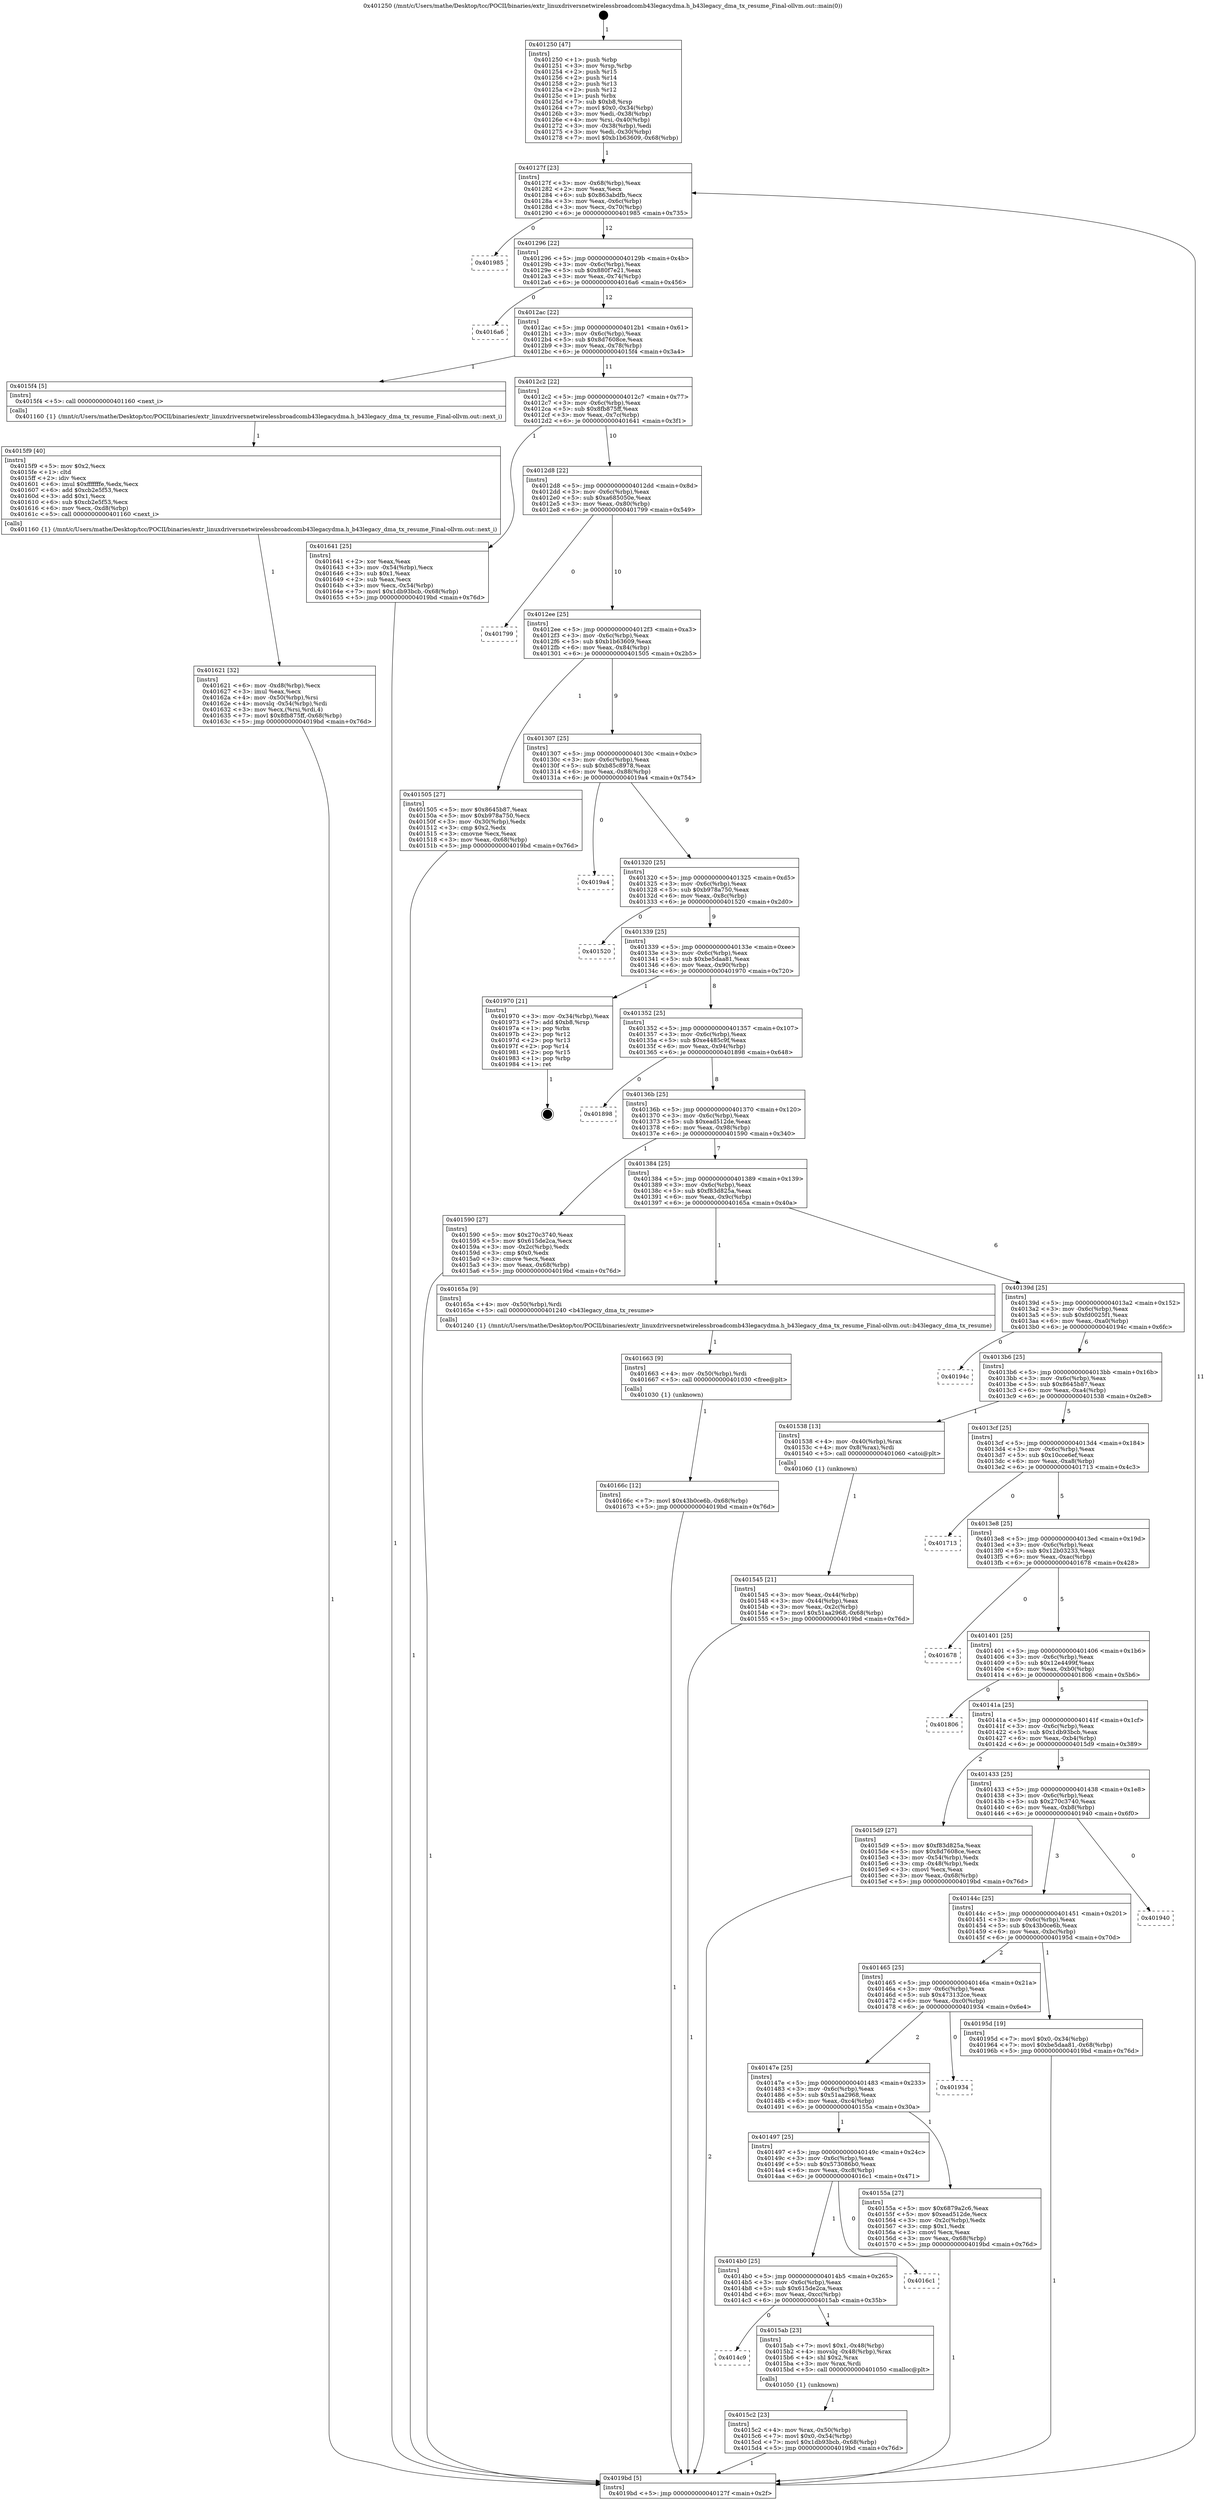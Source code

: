 digraph "0x401250" {
  label = "0x401250 (/mnt/c/Users/mathe/Desktop/tcc/POCII/binaries/extr_linuxdriversnetwirelessbroadcomb43legacydma.h_b43legacy_dma_tx_resume_Final-ollvm.out::main(0))"
  labelloc = "t"
  node[shape=record]

  Entry [label="",width=0.3,height=0.3,shape=circle,fillcolor=black,style=filled]
  "0x40127f" [label="{
     0x40127f [23]\l
     | [instrs]\l
     &nbsp;&nbsp;0x40127f \<+3\>: mov -0x68(%rbp),%eax\l
     &nbsp;&nbsp;0x401282 \<+2\>: mov %eax,%ecx\l
     &nbsp;&nbsp;0x401284 \<+6\>: sub $0x863abdfb,%ecx\l
     &nbsp;&nbsp;0x40128a \<+3\>: mov %eax,-0x6c(%rbp)\l
     &nbsp;&nbsp;0x40128d \<+3\>: mov %ecx,-0x70(%rbp)\l
     &nbsp;&nbsp;0x401290 \<+6\>: je 0000000000401985 \<main+0x735\>\l
  }"]
  "0x401985" [label="{
     0x401985\l
  }", style=dashed]
  "0x401296" [label="{
     0x401296 [22]\l
     | [instrs]\l
     &nbsp;&nbsp;0x401296 \<+5\>: jmp 000000000040129b \<main+0x4b\>\l
     &nbsp;&nbsp;0x40129b \<+3\>: mov -0x6c(%rbp),%eax\l
     &nbsp;&nbsp;0x40129e \<+5\>: sub $0x880f7e21,%eax\l
     &nbsp;&nbsp;0x4012a3 \<+3\>: mov %eax,-0x74(%rbp)\l
     &nbsp;&nbsp;0x4012a6 \<+6\>: je 00000000004016a6 \<main+0x456\>\l
  }"]
  Exit [label="",width=0.3,height=0.3,shape=circle,fillcolor=black,style=filled,peripheries=2]
  "0x4016a6" [label="{
     0x4016a6\l
  }", style=dashed]
  "0x4012ac" [label="{
     0x4012ac [22]\l
     | [instrs]\l
     &nbsp;&nbsp;0x4012ac \<+5\>: jmp 00000000004012b1 \<main+0x61\>\l
     &nbsp;&nbsp;0x4012b1 \<+3\>: mov -0x6c(%rbp),%eax\l
     &nbsp;&nbsp;0x4012b4 \<+5\>: sub $0x8d7608ce,%eax\l
     &nbsp;&nbsp;0x4012b9 \<+3\>: mov %eax,-0x78(%rbp)\l
     &nbsp;&nbsp;0x4012bc \<+6\>: je 00000000004015f4 \<main+0x3a4\>\l
  }"]
  "0x40166c" [label="{
     0x40166c [12]\l
     | [instrs]\l
     &nbsp;&nbsp;0x40166c \<+7\>: movl $0x43b0ce6b,-0x68(%rbp)\l
     &nbsp;&nbsp;0x401673 \<+5\>: jmp 00000000004019bd \<main+0x76d\>\l
  }"]
  "0x4015f4" [label="{
     0x4015f4 [5]\l
     | [instrs]\l
     &nbsp;&nbsp;0x4015f4 \<+5\>: call 0000000000401160 \<next_i\>\l
     | [calls]\l
     &nbsp;&nbsp;0x401160 \{1\} (/mnt/c/Users/mathe/Desktop/tcc/POCII/binaries/extr_linuxdriversnetwirelessbroadcomb43legacydma.h_b43legacy_dma_tx_resume_Final-ollvm.out::next_i)\l
  }"]
  "0x4012c2" [label="{
     0x4012c2 [22]\l
     | [instrs]\l
     &nbsp;&nbsp;0x4012c2 \<+5\>: jmp 00000000004012c7 \<main+0x77\>\l
     &nbsp;&nbsp;0x4012c7 \<+3\>: mov -0x6c(%rbp),%eax\l
     &nbsp;&nbsp;0x4012ca \<+5\>: sub $0x8fb875ff,%eax\l
     &nbsp;&nbsp;0x4012cf \<+3\>: mov %eax,-0x7c(%rbp)\l
     &nbsp;&nbsp;0x4012d2 \<+6\>: je 0000000000401641 \<main+0x3f1\>\l
  }"]
  "0x401663" [label="{
     0x401663 [9]\l
     | [instrs]\l
     &nbsp;&nbsp;0x401663 \<+4\>: mov -0x50(%rbp),%rdi\l
     &nbsp;&nbsp;0x401667 \<+5\>: call 0000000000401030 \<free@plt\>\l
     | [calls]\l
     &nbsp;&nbsp;0x401030 \{1\} (unknown)\l
  }"]
  "0x401641" [label="{
     0x401641 [25]\l
     | [instrs]\l
     &nbsp;&nbsp;0x401641 \<+2\>: xor %eax,%eax\l
     &nbsp;&nbsp;0x401643 \<+3\>: mov -0x54(%rbp),%ecx\l
     &nbsp;&nbsp;0x401646 \<+3\>: sub $0x1,%eax\l
     &nbsp;&nbsp;0x401649 \<+2\>: sub %eax,%ecx\l
     &nbsp;&nbsp;0x40164b \<+3\>: mov %ecx,-0x54(%rbp)\l
     &nbsp;&nbsp;0x40164e \<+7\>: movl $0x1db93bcb,-0x68(%rbp)\l
     &nbsp;&nbsp;0x401655 \<+5\>: jmp 00000000004019bd \<main+0x76d\>\l
  }"]
  "0x4012d8" [label="{
     0x4012d8 [22]\l
     | [instrs]\l
     &nbsp;&nbsp;0x4012d8 \<+5\>: jmp 00000000004012dd \<main+0x8d\>\l
     &nbsp;&nbsp;0x4012dd \<+3\>: mov -0x6c(%rbp),%eax\l
     &nbsp;&nbsp;0x4012e0 \<+5\>: sub $0xa685050e,%eax\l
     &nbsp;&nbsp;0x4012e5 \<+3\>: mov %eax,-0x80(%rbp)\l
     &nbsp;&nbsp;0x4012e8 \<+6\>: je 0000000000401799 \<main+0x549\>\l
  }"]
  "0x401621" [label="{
     0x401621 [32]\l
     | [instrs]\l
     &nbsp;&nbsp;0x401621 \<+6\>: mov -0xd8(%rbp),%ecx\l
     &nbsp;&nbsp;0x401627 \<+3\>: imul %eax,%ecx\l
     &nbsp;&nbsp;0x40162a \<+4\>: mov -0x50(%rbp),%rsi\l
     &nbsp;&nbsp;0x40162e \<+4\>: movslq -0x54(%rbp),%rdi\l
     &nbsp;&nbsp;0x401632 \<+3\>: mov %ecx,(%rsi,%rdi,4)\l
     &nbsp;&nbsp;0x401635 \<+7\>: movl $0x8fb875ff,-0x68(%rbp)\l
     &nbsp;&nbsp;0x40163c \<+5\>: jmp 00000000004019bd \<main+0x76d\>\l
  }"]
  "0x401799" [label="{
     0x401799\l
  }", style=dashed]
  "0x4012ee" [label="{
     0x4012ee [25]\l
     | [instrs]\l
     &nbsp;&nbsp;0x4012ee \<+5\>: jmp 00000000004012f3 \<main+0xa3\>\l
     &nbsp;&nbsp;0x4012f3 \<+3\>: mov -0x6c(%rbp),%eax\l
     &nbsp;&nbsp;0x4012f6 \<+5\>: sub $0xb1b63609,%eax\l
     &nbsp;&nbsp;0x4012fb \<+6\>: mov %eax,-0x84(%rbp)\l
     &nbsp;&nbsp;0x401301 \<+6\>: je 0000000000401505 \<main+0x2b5\>\l
  }"]
  "0x4015f9" [label="{
     0x4015f9 [40]\l
     | [instrs]\l
     &nbsp;&nbsp;0x4015f9 \<+5\>: mov $0x2,%ecx\l
     &nbsp;&nbsp;0x4015fe \<+1\>: cltd\l
     &nbsp;&nbsp;0x4015ff \<+2\>: idiv %ecx\l
     &nbsp;&nbsp;0x401601 \<+6\>: imul $0xfffffffe,%edx,%ecx\l
     &nbsp;&nbsp;0x401607 \<+6\>: add $0xcb2e5f53,%ecx\l
     &nbsp;&nbsp;0x40160d \<+3\>: add $0x1,%ecx\l
     &nbsp;&nbsp;0x401610 \<+6\>: sub $0xcb2e5f53,%ecx\l
     &nbsp;&nbsp;0x401616 \<+6\>: mov %ecx,-0xd8(%rbp)\l
     &nbsp;&nbsp;0x40161c \<+5\>: call 0000000000401160 \<next_i\>\l
     | [calls]\l
     &nbsp;&nbsp;0x401160 \{1\} (/mnt/c/Users/mathe/Desktop/tcc/POCII/binaries/extr_linuxdriversnetwirelessbroadcomb43legacydma.h_b43legacy_dma_tx_resume_Final-ollvm.out::next_i)\l
  }"]
  "0x401505" [label="{
     0x401505 [27]\l
     | [instrs]\l
     &nbsp;&nbsp;0x401505 \<+5\>: mov $0x8645b87,%eax\l
     &nbsp;&nbsp;0x40150a \<+5\>: mov $0xb978a750,%ecx\l
     &nbsp;&nbsp;0x40150f \<+3\>: mov -0x30(%rbp),%edx\l
     &nbsp;&nbsp;0x401512 \<+3\>: cmp $0x2,%edx\l
     &nbsp;&nbsp;0x401515 \<+3\>: cmovne %ecx,%eax\l
     &nbsp;&nbsp;0x401518 \<+3\>: mov %eax,-0x68(%rbp)\l
     &nbsp;&nbsp;0x40151b \<+5\>: jmp 00000000004019bd \<main+0x76d\>\l
  }"]
  "0x401307" [label="{
     0x401307 [25]\l
     | [instrs]\l
     &nbsp;&nbsp;0x401307 \<+5\>: jmp 000000000040130c \<main+0xbc\>\l
     &nbsp;&nbsp;0x40130c \<+3\>: mov -0x6c(%rbp),%eax\l
     &nbsp;&nbsp;0x40130f \<+5\>: sub $0xb85c8978,%eax\l
     &nbsp;&nbsp;0x401314 \<+6\>: mov %eax,-0x88(%rbp)\l
     &nbsp;&nbsp;0x40131a \<+6\>: je 00000000004019a4 \<main+0x754\>\l
  }"]
  "0x4019bd" [label="{
     0x4019bd [5]\l
     | [instrs]\l
     &nbsp;&nbsp;0x4019bd \<+5\>: jmp 000000000040127f \<main+0x2f\>\l
  }"]
  "0x401250" [label="{
     0x401250 [47]\l
     | [instrs]\l
     &nbsp;&nbsp;0x401250 \<+1\>: push %rbp\l
     &nbsp;&nbsp;0x401251 \<+3\>: mov %rsp,%rbp\l
     &nbsp;&nbsp;0x401254 \<+2\>: push %r15\l
     &nbsp;&nbsp;0x401256 \<+2\>: push %r14\l
     &nbsp;&nbsp;0x401258 \<+2\>: push %r13\l
     &nbsp;&nbsp;0x40125a \<+2\>: push %r12\l
     &nbsp;&nbsp;0x40125c \<+1\>: push %rbx\l
     &nbsp;&nbsp;0x40125d \<+7\>: sub $0xb8,%rsp\l
     &nbsp;&nbsp;0x401264 \<+7\>: movl $0x0,-0x34(%rbp)\l
     &nbsp;&nbsp;0x40126b \<+3\>: mov %edi,-0x38(%rbp)\l
     &nbsp;&nbsp;0x40126e \<+4\>: mov %rsi,-0x40(%rbp)\l
     &nbsp;&nbsp;0x401272 \<+3\>: mov -0x38(%rbp),%edi\l
     &nbsp;&nbsp;0x401275 \<+3\>: mov %edi,-0x30(%rbp)\l
     &nbsp;&nbsp;0x401278 \<+7\>: movl $0xb1b63609,-0x68(%rbp)\l
  }"]
  "0x4015c2" [label="{
     0x4015c2 [23]\l
     | [instrs]\l
     &nbsp;&nbsp;0x4015c2 \<+4\>: mov %rax,-0x50(%rbp)\l
     &nbsp;&nbsp;0x4015c6 \<+7\>: movl $0x0,-0x54(%rbp)\l
     &nbsp;&nbsp;0x4015cd \<+7\>: movl $0x1db93bcb,-0x68(%rbp)\l
     &nbsp;&nbsp;0x4015d4 \<+5\>: jmp 00000000004019bd \<main+0x76d\>\l
  }"]
  "0x4019a4" [label="{
     0x4019a4\l
  }", style=dashed]
  "0x401320" [label="{
     0x401320 [25]\l
     | [instrs]\l
     &nbsp;&nbsp;0x401320 \<+5\>: jmp 0000000000401325 \<main+0xd5\>\l
     &nbsp;&nbsp;0x401325 \<+3\>: mov -0x6c(%rbp),%eax\l
     &nbsp;&nbsp;0x401328 \<+5\>: sub $0xb978a750,%eax\l
     &nbsp;&nbsp;0x40132d \<+6\>: mov %eax,-0x8c(%rbp)\l
     &nbsp;&nbsp;0x401333 \<+6\>: je 0000000000401520 \<main+0x2d0\>\l
  }"]
  "0x4014c9" [label="{
     0x4014c9\l
  }", style=dashed]
  "0x401520" [label="{
     0x401520\l
  }", style=dashed]
  "0x401339" [label="{
     0x401339 [25]\l
     | [instrs]\l
     &nbsp;&nbsp;0x401339 \<+5\>: jmp 000000000040133e \<main+0xee\>\l
     &nbsp;&nbsp;0x40133e \<+3\>: mov -0x6c(%rbp),%eax\l
     &nbsp;&nbsp;0x401341 \<+5\>: sub $0xbe5daa81,%eax\l
     &nbsp;&nbsp;0x401346 \<+6\>: mov %eax,-0x90(%rbp)\l
     &nbsp;&nbsp;0x40134c \<+6\>: je 0000000000401970 \<main+0x720\>\l
  }"]
  "0x4015ab" [label="{
     0x4015ab [23]\l
     | [instrs]\l
     &nbsp;&nbsp;0x4015ab \<+7\>: movl $0x1,-0x48(%rbp)\l
     &nbsp;&nbsp;0x4015b2 \<+4\>: movslq -0x48(%rbp),%rax\l
     &nbsp;&nbsp;0x4015b6 \<+4\>: shl $0x2,%rax\l
     &nbsp;&nbsp;0x4015ba \<+3\>: mov %rax,%rdi\l
     &nbsp;&nbsp;0x4015bd \<+5\>: call 0000000000401050 \<malloc@plt\>\l
     | [calls]\l
     &nbsp;&nbsp;0x401050 \{1\} (unknown)\l
  }"]
  "0x401970" [label="{
     0x401970 [21]\l
     | [instrs]\l
     &nbsp;&nbsp;0x401970 \<+3\>: mov -0x34(%rbp),%eax\l
     &nbsp;&nbsp;0x401973 \<+7\>: add $0xb8,%rsp\l
     &nbsp;&nbsp;0x40197a \<+1\>: pop %rbx\l
     &nbsp;&nbsp;0x40197b \<+2\>: pop %r12\l
     &nbsp;&nbsp;0x40197d \<+2\>: pop %r13\l
     &nbsp;&nbsp;0x40197f \<+2\>: pop %r14\l
     &nbsp;&nbsp;0x401981 \<+2\>: pop %r15\l
     &nbsp;&nbsp;0x401983 \<+1\>: pop %rbp\l
     &nbsp;&nbsp;0x401984 \<+1\>: ret\l
  }"]
  "0x401352" [label="{
     0x401352 [25]\l
     | [instrs]\l
     &nbsp;&nbsp;0x401352 \<+5\>: jmp 0000000000401357 \<main+0x107\>\l
     &nbsp;&nbsp;0x401357 \<+3\>: mov -0x6c(%rbp),%eax\l
     &nbsp;&nbsp;0x40135a \<+5\>: sub $0xe4485c9f,%eax\l
     &nbsp;&nbsp;0x40135f \<+6\>: mov %eax,-0x94(%rbp)\l
     &nbsp;&nbsp;0x401365 \<+6\>: je 0000000000401898 \<main+0x648\>\l
  }"]
  "0x4014b0" [label="{
     0x4014b0 [25]\l
     | [instrs]\l
     &nbsp;&nbsp;0x4014b0 \<+5\>: jmp 00000000004014b5 \<main+0x265\>\l
     &nbsp;&nbsp;0x4014b5 \<+3\>: mov -0x6c(%rbp),%eax\l
     &nbsp;&nbsp;0x4014b8 \<+5\>: sub $0x615de2ca,%eax\l
     &nbsp;&nbsp;0x4014bd \<+6\>: mov %eax,-0xcc(%rbp)\l
     &nbsp;&nbsp;0x4014c3 \<+6\>: je 00000000004015ab \<main+0x35b\>\l
  }"]
  "0x401898" [label="{
     0x401898\l
  }", style=dashed]
  "0x40136b" [label="{
     0x40136b [25]\l
     | [instrs]\l
     &nbsp;&nbsp;0x40136b \<+5\>: jmp 0000000000401370 \<main+0x120\>\l
     &nbsp;&nbsp;0x401370 \<+3\>: mov -0x6c(%rbp),%eax\l
     &nbsp;&nbsp;0x401373 \<+5\>: sub $0xead512de,%eax\l
     &nbsp;&nbsp;0x401378 \<+6\>: mov %eax,-0x98(%rbp)\l
     &nbsp;&nbsp;0x40137e \<+6\>: je 0000000000401590 \<main+0x340\>\l
  }"]
  "0x4016c1" [label="{
     0x4016c1\l
  }", style=dashed]
  "0x401590" [label="{
     0x401590 [27]\l
     | [instrs]\l
     &nbsp;&nbsp;0x401590 \<+5\>: mov $0x270c3740,%eax\l
     &nbsp;&nbsp;0x401595 \<+5\>: mov $0x615de2ca,%ecx\l
     &nbsp;&nbsp;0x40159a \<+3\>: mov -0x2c(%rbp),%edx\l
     &nbsp;&nbsp;0x40159d \<+3\>: cmp $0x0,%edx\l
     &nbsp;&nbsp;0x4015a0 \<+3\>: cmove %ecx,%eax\l
     &nbsp;&nbsp;0x4015a3 \<+3\>: mov %eax,-0x68(%rbp)\l
     &nbsp;&nbsp;0x4015a6 \<+5\>: jmp 00000000004019bd \<main+0x76d\>\l
  }"]
  "0x401384" [label="{
     0x401384 [25]\l
     | [instrs]\l
     &nbsp;&nbsp;0x401384 \<+5\>: jmp 0000000000401389 \<main+0x139\>\l
     &nbsp;&nbsp;0x401389 \<+3\>: mov -0x6c(%rbp),%eax\l
     &nbsp;&nbsp;0x40138c \<+5\>: sub $0xf83d825a,%eax\l
     &nbsp;&nbsp;0x401391 \<+6\>: mov %eax,-0x9c(%rbp)\l
     &nbsp;&nbsp;0x401397 \<+6\>: je 000000000040165a \<main+0x40a\>\l
  }"]
  "0x401497" [label="{
     0x401497 [25]\l
     | [instrs]\l
     &nbsp;&nbsp;0x401497 \<+5\>: jmp 000000000040149c \<main+0x24c\>\l
     &nbsp;&nbsp;0x40149c \<+3\>: mov -0x6c(%rbp),%eax\l
     &nbsp;&nbsp;0x40149f \<+5\>: sub $0x573086b0,%eax\l
     &nbsp;&nbsp;0x4014a4 \<+6\>: mov %eax,-0xc8(%rbp)\l
     &nbsp;&nbsp;0x4014aa \<+6\>: je 00000000004016c1 \<main+0x471\>\l
  }"]
  "0x40165a" [label="{
     0x40165a [9]\l
     | [instrs]\l
     &nbsp;&nbsp;0x40165a \<+4\>: mov -0x50(%rbp),%rdi\l
     &nbsp;&nbsp;0x40165e \<+5\>: call 0000000000401240 \<b43legacy_dma_tx_resume\>\l
     | [calls]\l
     &nbsp;&nbsp;0x401240 \{1\} (/mnt/c/Users/mathe/Desktop/tcc/POCII/binaries/extr_linuxdriversnetwirelessbroadcomb43legacydma.h_b43legacy_dma_tx_resume_Final-ollvm.out::b43legacy_dma_tx_resume)\l
  }"]
  "0x40139d" [label="{
     0x40139d [25]\l
     | [instrs]\l
     &nbsp;&nbsp;0x40139d \<+5\>: jmp 00000000004013a2 \<main+0x152\>\l
     &nbsp;&nbsp;0x4013a2 \<+3\>: mov -0x6c(%rbp),%eax\l
     &nbsp;&nbsp;0x4013a5 \<+5\>: sub $0xfd0025f1,%eax\l
     &nbsp;&nbsp;0x4013aa \<+6\>: mov %eax,-0xa0(%rbp)\l
     &nbsp;&nbsp;0x4013b0 \<+6\>: je 000000000040194c \<main+0x6fc\>\l
  }"]
  "0x40155a" [label="{
     0x40155a [27]\l
     | [instrs]\l
     &nbsp;&nbsp;0x40155a \<+5\>: mov $0x6879a2c6,%eax\l
     &nbsp;&nbsp;0x40155f \<+5\>: mov $0xead512de,%ecx\l
     &nbsp;&nbsp;0x401564 \<+3\>: mov -0x2c(%rbp),%edx\l
     &nbsp;&nbsp;0x401567 \<+3\>: cmp $0x1,%edx\l
     &nbsp;&nbsp;0x40156a \<+3\>: cmovl %ecx,%eax\l
     &nbsp;&nbsp;0x40156d \<+3\>: mov %eax,-0x68(%rbp)\l
     &nbsp;&nbsp;0x401570 \<+5\>: jmp 00000000004019bd \<main+0x76d\>\l
  }"]
  "0x40194c" [label="{
     0x40194c\l
  }", style=dashed]
  "0x4013b6" [label="{
     0x4013b6 [25]\l
     | [instrs]\l
     &nbsp;&nbsp;0x4013b6 \<+5\>: jmp 00000000004013bb \<main+0x16b\>\l
     &nbsp;&nbsp;0x4013bb \<+3\>: mov -0x6c(%rbp),%eax\l
     &nbsp;&nbsp;0x4013be \<+5\>: sub $0x8645b87,%eax\l
     &nbsp;&nbsp;0x4013c3 \<+6\>: mov %eax,-0xa4(%rbp)\l
     &nbsp;&nbsp;0x4013c9 \<+6\>: je 0000000000401538 \<main+0x2e8\>\l
  }"]
  "0x40147e" [label="{
     0x40147e [25]\l
     | [instrs]\l
     &nbsp;&nbsp;0x40147e \<+5\>: jmp 0000000000401483 \<main+0x233\>\l
     &nbsp;&nbsp;0x401483 \<+3\>: mov -0x6c(%rbp),%eax\l
     &nbsp;&nbsp;0x401486 \<+5\>: sub $0x51aa2968,%eax\l
     &nbsp;&nbsp;0x40148b \<+6\>: mov %eax,-0xc4(%rbp)\l
     &nbsp;&nbsp;0x401491 \<+6\>: je 000000000040155a \<main+0x30a\>\l
  }"]
  "0x401538" [label="{
     0x401538 [13]\l
     | [instrs]\l
     &nbsp;&nbsp;0x401538 \<+4\>: mov -0x40(%rbp),%rax\l
     &nbsp;&nbsp;0x40153c \<+4\>: mov 0x8(%rax),%rdi\l
     &nbsp;&nbsp;0x401540 \<+5\>: call 0000000000401060 \<atoi@plt\>\l
     | [calls]\l
     &nbsp;&nbsp;0x401060 \{1\} (unknown)\l
  }"]
  "0x4013cf" [label="{
     0x4013cf [25]\l
     | [instrs]\l
     &nbsp;&nbsp;0x4013cf \<+5\>: jmp 00000000004013d4 \<main+0x184\>\l
     &nbsp;&nbsp;0x4013d4 \<+3\>: mov -0x6c(%rbp),%eax\l
     &nbsp;&nbsp;0x4013d7 \<+5\>: sub $0x10cce6ef,%eax\l
     &nbsp;&nbsp;0x4013dc \<+6\>: mov %eax,-0xa8(%rbp)\l
     &nbsp;&nbsp;0x4013e2 \<+6\>: je 0000000000401713 \<main+0x4c3\>\l
  }"]
  "0x401545" [label="{
     0x401545 [21]\l
     | [instrs]\l
     &nbsp;&nbsp;0x401545 \<+3\>: mov %eax,-0x44(%rbp)\l
     &nbsp;&nbsp;0x401548 \<+3\>: mov -0x44(%rbp),%eax\l
     &nbsp;&nbsp;0x40154b \<+3\>: mov %eax,-0x2c(%rbp)\l
     &nbsp;&nbsp;0x40154e \<+7\>: movl $0x51aa2968,-0x68(%rbp)\l
     &nbsp;&nbsp;0x401555 \<+5\>: jmp 00000000004019bd \<main+0x76d\>\l
  }"]
  "0x401934" [label="{
     0x401934\l
  }", style=dashed]
  "0x401713" [label="{
     0x401713\l
  }", style=dashed]
  "0x4013e8" [label="{
     0x4013e8 [25]\l
     | [instrs]\l
     &nbsp;&nbsp;0x4013e8 \<+5\>: jmp 00000000004013ed \<main+0x19d\>\l
     &nbsp;&nbsp;0x4013ed \<+3\>: mov -0x6c(%rbp),%eax\l
     &nbsp;&nbsp;0x4013f0 \<+5\>: sub $0x12b03233,%eax\l
     &nbsp;&nbsp;0x4013f5 \<+6\>: mov %eax,-0xac(%rbp)\l
     &nbsp;&nbsp;0x4013fb \<+6\>: je 0000000000401678 \<main+0x428\>\l
  }"]
  "0x401465" [label="{
     0x401465 [25]\l
     | [instrs]\l
     &nbsp;&nbsp;0x401465 \<+5\>: jmp 000000000040146a \<main+0x21a\>\l
     &nbsp;&nbsp;0x40146a \<+3\>: mov -0x6c(%rbp),%eax\l
     &nbsp;&nbsp;0x40146d \<+5\>: sub $0x473132ce,%eax\l
     &nbsp;&nbsp;0x401472 \<+6\>: mov %eax,-0xc0(%rbp)\l
     &nbsp;&nbsp;0x401478 \<+6\>: je 0000000000401934 \<main+0x6e4\>\l
  }"]
  "0x401678" [label="{
     0x401678\l
  }", style=dashed]
  "0x401401" [label="{
     0x401401 [25]\l
     | [instrs]\l
     &nbsp;&nbsp;0x401401 \<+5\>: jmp 0000000000401406 \<main+0x1b6\>\l
     &nbsp;&nbsp;0x401406 \<+3\>: mov -0x6c(%rbp),%eax\l
     &nbsp;&nbsp;0x401409 \<+5\>: sub $0x12e4499f,%eax\l
     &nbsp;&nbsp;0x40140e \<+6\>: mov %eax,-0xb0(%rbp)\l
     &nbsp;&nbsp;0x401414 \<+6\>: je 0000000000401806 \<main+0x5b6\>\l
  }"]
  "0x40195d" [label="{
     0x40195d [19]\l
     | [instrs]\l
     &nbsp;&nbsp;0x40195d \<+7\>: movl $0x0,-0x34(%rbp)\l
     &nbsp;&nbsp;0x401964 \<+7\>: movl $0xbe5daa81,-0x68(%rbp)\l
     &nbsp;&nbsp;0x40196b \<+5\>: jmp 00000000004019bd \<main+0x76d\>\l
  }"]
  "0x401806" [label="{
     0x401806\l
  }", style=dashed]
  "0x40141a" [label="{
     0x40141a [25]\l
     | [instrs]\l
     &nbsp;&nbsp;0x40141a \<+5\>: jmp 000000000040141f \<main+0x1cf\>\l
     &nbsp;&nbsp;0x40141f \<+3\>: mov -0x6c(%rbp),%eax\l
     &nbsp;&nbsp;0x401422 \<+5\>: sub $0x1db93bcb,%eax\l
     &nbsp;&nbsp;0x401427 \<+6\>: mov %eax,-0xb4(%rbp)\l
     &nbsp;&nbsp;0x40142d \<+6\>: je 00000000004015d9 \<main+0x389\>\l
  }"]
  "0x40144c" [label="{
     0x40144c [25]\l
     | [instrs]\l
     &nbsp;&nbsp;0x40144c \<+5\>: jmp 0000000000401451 \<main+0x201\>\l
     &nbsp;&nbsp;0x401451 \<+3\>: mov -0x6c(%rbp),%eax\l
     &nbsp;&nbsp;0x401454 \<+5\>: sub $0x43b0ce6b,%eax\l
     &nbsp;&nbsp;0x401459 \<+6\>: mov %eax,-0xbc(%rbp)\l
     &nbsp;&nbsp;0x40145f \<+6\>: je 000000000040195d \<main+0x70d\>\l
  }"]
  "0x4015d9" [label="{
     0x4015d9 [27]\l
     | [instrs]\l
     &nbsp;&nbsp;0x4015d9 \<+5\>: mov $0xf83d825a,%eax\l
     &nbsp;&nbsp;0x4015de \<+5\>: mov $0x8d7608ce,%ecx\l
     &nbsp;&nbsp;0x4015e3 \<+3\>: mov -0x54(%rbp),%edx\l
     &nbsp;&nbsp;0x4015e6 \<+3\>: cmp -0x48(%rbp),%edx\l
     &nbsp;&nbsp;0x4015e9 \<+3\>: cmovl %ecx,%eax\l
     &nbsp;&nbsp;0x4015ec \<+3\>: mov %eax,-0x68(%rbp)\l
     &nbsp;&nbsp;0x4015ef \<+5\>: jmp 00000000004019bd \<main+0x76d\>\l
  }"]
  "0x401433" [label="{
     0x401433 [25]\l
     | [instrs]\l
     &nbsp;&nbsp;0x401433 \<+5\>: jmp 0000000000401438 \<main+0x1e8\>\l
     &nbsp;&nbsp;0x401438 \<+3\>: mov -0x6c(%rbp),%eax\l
     &nbsp;&nbsp;0x40143b \<+5\>: sub $0x270c3740,%eax\l
     &nbsp;&nbsp;0x401440 \<+6\>: mov %eax,-0xb8(%rbp)\l
     &nbsp;&nbsp;0x401446 \<+6\>: je 0000000000401940 \<main+0x6f0\>\l
  }"]
  "0x401940" [label="{
     0x401940\l
  }", style=dashed]
  Entry -> "0x401250" [label=" 1"]
  "0x40127f" -> "0x401985" [label=" 0"]
  "0x40127f" -> "0x401296" [label=" 12"]
  "0x401970" -> Exit [label=" 1"]
  "0x401296" -> "0x4016a6" [label=" 0"]
  "0x401296" -> "0x4012ac" [label=" 12"]
  "0x40195d" -> "0x4019bd" [label=" 1"]
  "0x4012ac" -> "0x4015f4" [label=" 1"]
  "0x4012ac" -> "0x4012c2" [label=" 11"]
  "0x40166c" -> "0x4019bd" [label=" 1"]
  "0x4012c2" -> "0x401641" [label=" 1"]
  "0x4012c2" -> "0x4012d8" [label=" 10"]
  "0x401663" -> "0x40166c" [label=" 1"]
  "0x4012d8" -> "0x401799" [label=" 0"]
  "0x4012d8" -> "0x4012ee" [label=" 10"]
  "0x40165a" -> "0x401663" [label=" 1"]
  "0x4012ee" -> "0x401505" [label=" 1"]
  "0x4012ee" -> "0x401307" [label=" 9"]
  "0x401505" -> "0x4019bd" [label=" 1"]
  "0x401250" -> "0x40127f" [label=" 1"]
  "0x4019bd" -> "0x40127f" [label=" 11"]
  "0x401641" -> "0x4019bd" [label=" 1"]
  "0x401307" -> "0x4019a4" [label=" 0"]
  "0x401307" -> "0x401320" [label=" 9"]
  "0x401621" -> "0x4019bd" [label=" 1"]
  "0x401320" -> "0x401520" [label=" 0"]
  "0x401320" -> "0x401339" [label=" 9"]
  "0x4015f9" -> "0x401621" [label=" 1"]
  "0x401339" -> "0x401970" [label=" 1"]
  "0x401339" -> "0x401352" [label=" 8"]
  "0x4015f4" -> "0x4015f9" [label=" 1"]
  "0x401352" -> "0x401898" [label=" 0"]
  "0x401352" -> "0x40136b" [label=" 8"]
  "0x4015c2" -> "0x4019bd" [label=" 1"]
  "0x40136b" -> "0x401590" [label=" 1"]
  "0x40136b" -> "0x401384" [label=" 7"]
  "0x4015ab" -> "0x4015c2" [label=" 1"]
  "0x401384" -> "0x40165a" [label=" 1"]
  "0x401384" -> "0x40139d" [label=" 6"]
  "0x4014b0" -> "0x4015ab" [label=" 1"]
  "0x40139d" -> "0x40194c" [label=" 0"]
  "0x40139d" -> "0x4013b6" [label=" 6"]
  "0x4015d9" -> "0x4019bd" [label=" 2"]
  "0x4013b6" -> "0x401538" [label=" 1"]
  "0x4013b6" -> "0x4013cf" [label=" 5"]
  "0x401538" -> "0x401545" [label=" 1"]
  "0x401545" -> "0x4019bd" [label=" 1"]
  "0x401497" -> "0x4016c1" [label=" 0"]
  "0x4013cf" -> "0x401713" [label=" 0"]
  "0x4013cf" -> "0x4013e8" [label=" 5"]
  "0x4014b0" -> "0x4014c9" [label=" 0"]
  "0x4013e8" -> "0x401678" [label=" 0"]
  "0x4013e8" -> "0x401401" [label=" 5"]
  "0x40155a" -> "0x4019bd" [label=" 1"]
  "0x401401" -> "0x401806" [label=" 0"]
  "0x401401" -> "0x40141a" [label=" 5"]
  "0x40147e" -> "0x401497" [label=" 1"]
  "0x40141a" -> "0x4015d9" [label=" 2"]
  "0x40141a" -> "0x401433" [label=" 3"]
  "0x401497" -> "0x4014b0" [label=" 1"]
  "0x401433" -> "0x401940" [label=" 0"]
  "0x401433" -> "0x40144c" [label=" 3"]
  "0x40147e" -> "0x40155a" [label=" 1"]
  "0x40144c" -> "0x40195d" [label=" 1"]
  "0x40144c" -> "0x401465" [label=" 2"]
  "0x401590" -> "0x4019bd" [label=" 1"]
  "0x401465" -> "0x401934" [label=" 0"]
  "0x401465" -> "0x40147e" [label=" 2"]
}
